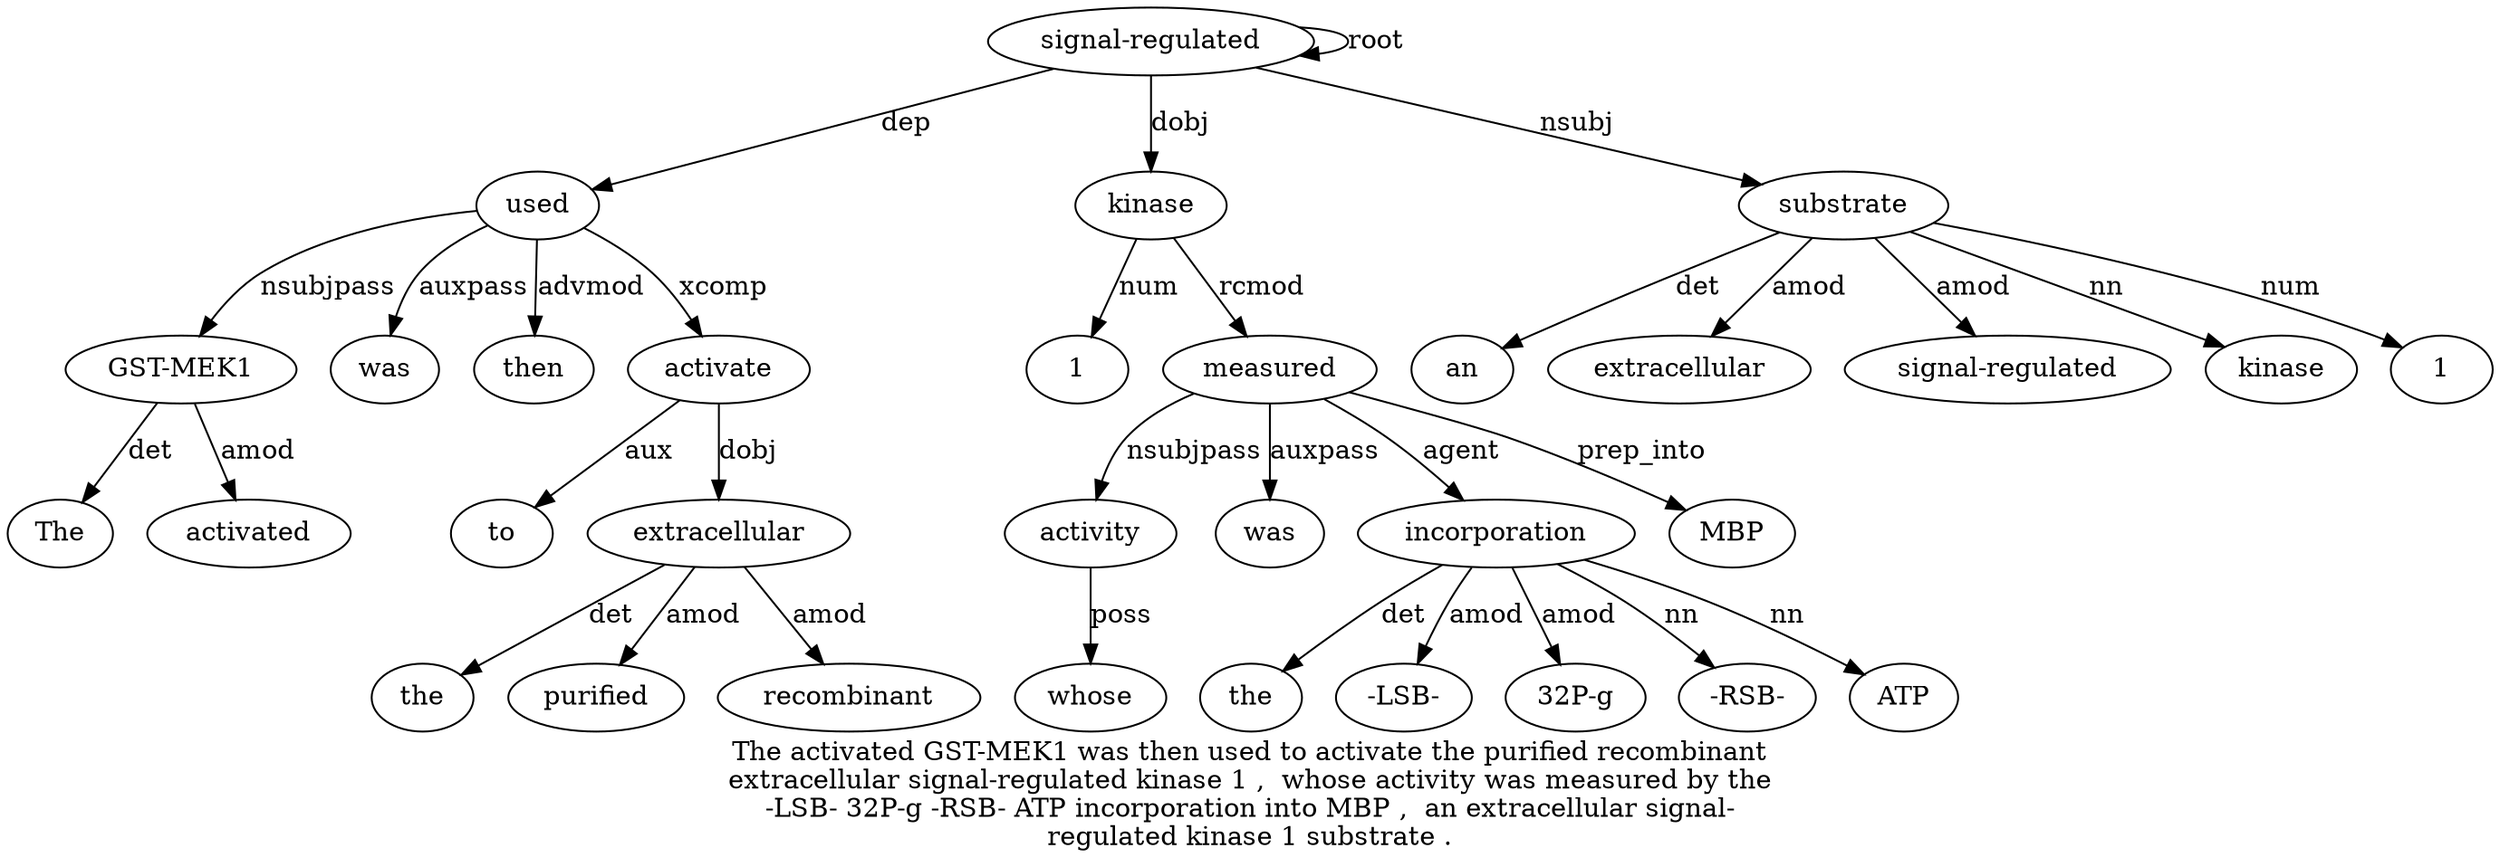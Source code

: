 digraph "The activated GST-MEK1 was then used to activate the purified recombinant extracellular signal-regulated kinase 1 ,  whose activity was measured by the -LSB- 32P-g -RSB- ATP incorporation into MBP ,  an extracellular signal-regulated kinase 1 substrate ." {
label="The activated GST-MEK1 was then used to activate the purified recombinant
extracellular signal-regulated kinase 1 ,  whose activity was measured by the
-LSB- 32P-g -RSB- ATP incorporation into MBP ,  an extracellular signal-
regulated kinase 1 substrate .";
"GST-MEK13" [style=filled, fillcolor=white, label="GST-MEK1"];
The1 [style=filled, fillcolor=white, label=The];
"GST-MEK13" -> The1  [label=det];
activated2 [style=filled, fillcolor=white, label=activated];
"GST-MEK13" -> activated2  [label=amod];
used6 [style=filled, fillcolor=white, label=used];
used6 -> "GST-MEK13"  [label=nsubjpass];
was4 [style=filled, fillcolor=white, label=was];
used6 -> was4  [label=auxpass];
then5 [style=filled, fillcolor=white, label=then];
used6 -> then5  [label=advmod];
"signal-regulated13" [style=filled, fillcolor=white, label="signal-regulated"];
"signal-regulated13" -> used6  [label=dep];
activate8 [style=filled, fillcolor=white, label=activate];
to7 [style=filled, fillcolor=white, label=to];
activate8 -> to7  [label=aux];
used6 -> activate8  [label=xcomp];
extracellular12 [style=filled, fillcolor=white, label=extracellular];
the9 [style=filled, fillcolor=white, label=the];
extracellular12 -> the9  [label=det];
purified10 [style=filled, fillcolor=white, label=purified];
extracellular12 -> purified10  [label=amod];
recombinant11 [style=filled, fillcolor=white, label=recombinant];
extracellular12 -> recombinant11  [label=amod];
activate8 -> extracellular12  [label=dobj];
"signal-regulated13" -> "signal-regulated13"  [label=root];
kinase14 [style=filled, fillcolor=white, label=kinase];
"signal-regulated13" -> kinase14  [label=dobj];
115 [style=filled, fillcolor=white, label=1];
kinase14 -> 115  [label=num];
activity18 [style=filled, fillcolor=white, label=activity];
whose17 [style=filled, fillcolor=white, label=whose];
activity18 -> whose17  [label=poss];
measured20 [style=filled, fillcolor=white, label=measured];
measured20 -> activity18  [label=nsubjpass];
was19 [style=filled, fillcolor=white, label=was];
measured20 -> was19  [label=auxpass];
kinase14 -> measured20  [label=rcmod];
incorporation27 [style=filled, fillcolor=white, label=incorporation];
the22 [style=filled, fillcolor=white, label=the];
incorporation27 -> the22  [label=det];
"-LSB-23" [style=filled, fillcolor=white, label="-LSB-"];
incorporation27 -> "-LSB-23"  [label=amod];
"32P-g4" [style=filled, fillcolor=white, label="32P-g"];
incorporation27 -> "32P-g4"  [label=amod];
"-RSB-25" [style=filled, fillcolor=white, label="-RSB-"];
incorporation27 -> "-RSB-25"  [label=nn];
ATP26 [style=filled, fillcolor=white, label=ATP];
incorporation27 -> ATP26  [label=nn];
measured20 -> incorporation27  [label=agent];
MBP29 [style=filled, fillcolor=white, label=MBP];
measured20 -> MBP29  [label=prep_into];
substrate36 [style=filled, fillcolor=white, label=substrate];
an31 [style=filled, fillcolor=white, label=an];
substrate36 -> an31  [label=det];
extracellular32 [style=filled, fillcolor=white, label=extracellular];
substrate36 -> extracellular32  [label=amod];
"signal-regulated33" [style=filled, fillcolor=white, label="signal-regulated"];
substrate36 -> "signal-regulated33"  [label=amod];
kinase34 [style=filled, fillcolor=white, label=kinase];
substrate36 -> kinase34  [label=nn];
135 [style=filled, fillcolor=white, label=1];
substrate36 -> 135  [label=num];
"signal-regulated13" -> substrate36  [label=nsubj];
}
